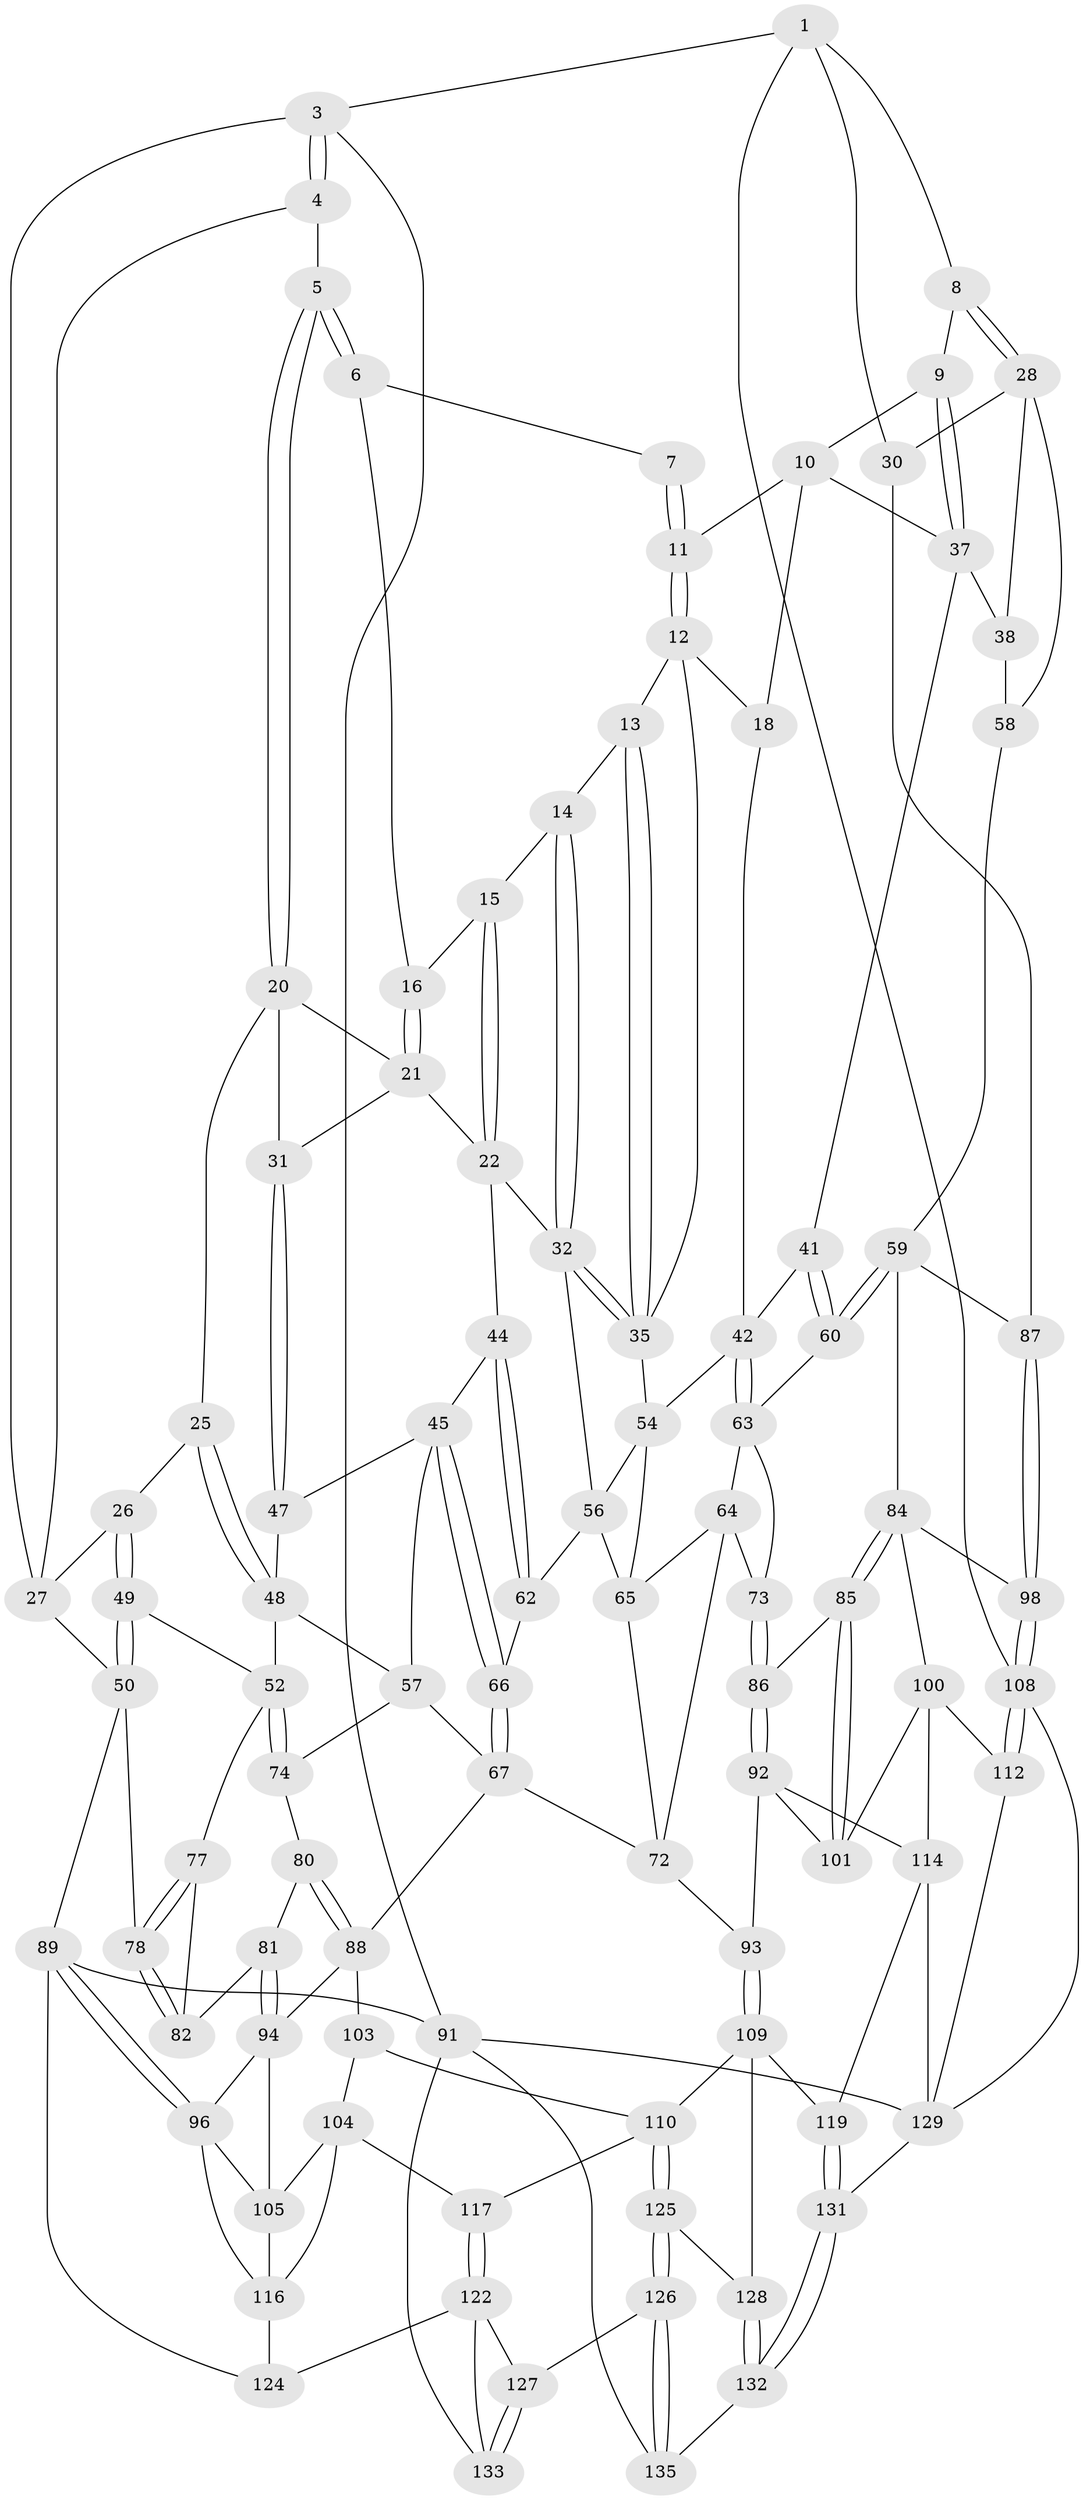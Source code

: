 // Generated by graph-tools (version 1.1) at 2025/52/02/27/25 19:52:37]
// undirected, 94 vertices, 207 edges
graph export_dot {
graph [start="1"]
  node [color=gray90,style=filled];
  1 [pos="+0.8293239427922303+0",super="+2"];
  3 [pos="+0+0"];
  4 [pos="+0.04990711866100616+0"];
  5 [pos="+0.07765321947418648+0"];
  6 [pos="+0.5023459223673161+0"];
  7 [pos="+0.726437093873259+0"];
  8 [pos="+0.9060059598298773+0.06358290022437223"];
  9 [pos="+0.8427680932443504+0.13134298661782284"];
  10 [pos="+0.768176415435827+0.02527691414619119",super="+17"];
  11 [pos="+0.724376461391412+0"];
  12 [pos="+0.6662162858658335+0.12315742185268655",super="+19"];
  13 [pos="+0.6023456139620947+0.10706675221582002"];
  14 [pos="+0.570910377980162+0.09697391922955866"];
  15 [pos="+0.5033440307504531+0"];
  16 [pos="+0.49415295523164715+0"];
  18 [pos="+0.7072550138660786+0.180635384433598"];
  20 [pos="+0.17574106880050705+0",super="+24"];
  21 [pos="+0.3533038484831515+0.09474529794868909",super="+23"];
  22 [pos="+0.4351383674035869+0.16428453965271406",super="+34"];
  25 [pos="+0.16239440785778178+0.170275686795104"];
  26 [pos="+0.08405494842132054+0.20062469781947848"];
  27 [pos="+0.04396536123049842+0.14994036816222928",super="+36"];
  28 [pos="+1+0.14495268004778808",super="+29"];
  30 [pos="+1+0.1574547900097074"];
  31 [pos="+0.32219054282586745+0.18489528681453613"];
  32 [pos="+0.5085973618850839+0.2149163577243415",super="+33"];
  35 [pos="+0.5664219603638291+0.21888075668397083",super="+40"];
  37 [pos="+0.8327891803579103+0.16254800124437527",super="+39"];
  38 [pos="+0.8848832454126514+0.21675014064519177"];
  41 [pos="+0.8627505058423375+0.2752050670883774"];
  42 [pos="+0.7342676288508656+0.27477197962749805",super="+43"];
  44 [pos="+0.45844058590949294+0.2679399785337364"];
  45 [pos="+0.3565195178339714+0.2845912323152815",super="+46"];
  47 [pos="+0.3123787609236301+0.220165972193281"];
  48 [pos="+0.18590184029781012+0.22137338923091834",super="+51"];
  49 [pos="+0.06024213874042322+0.24035276679351936"];
  50 [pos="+0+0.2712476907382065",super="+79"];
  52 [pos="+0.1894666291127693+0.33586061089106095",super="+53"];
  54 [pos="+0.6248165773428986+0.3108165153221443",super="+55"];
  56 [pos="+0.5499257688674386+0.3046409242314253",super="+61"];
  57 [pos="+0.2876994738274352+0.29516883863953225",super="+68"];
  58 [pos="+0.9668378502962571+0.2682996698844568"];
  59 [pos="+0.9099419041412186+0.37600684848875854",super="+83"];
  60 [pos="+0.8842375509668076+0.35877803111789586"];
  62 [pos="+0.4583983704244156+0.3060887747231349"];
  63 [pos="+0.7343462631164868+0.33641981352224154",super="+69"];
  64 [pos="+0.6168160394131431+0.3447474335264432",super="+71"];
  65 [pos="+0.6166018264360967+0.344554822115067",super="+70"];
  66 [pos="+0.37953770388326546+0.3735712514753944"];
  67 [pos="+0.3585381329044025+0.4344273832476549",super="+76"];
  72 [pos="+0.47875388202616076+0.5080158854503745",super="+75"];
  73 [pos="+0.7251864046003533+0.46223395201677636"];
  74 [pos="+0.19837420817724505+0.356495884701707"];
  77 [pos="+0.08034498118342355+0.36912061898894694"];
  78 [pos="+0+0.43724640795090636"];
  80 [pos="+0.2008930628552001+0.44805105478857865"];
  81 [pos="+0.1315104180033745+0.504273784721234"];
  82 [pos="+0.12157047506018814+0.4944225149232391"];
  84 [pos="+0.8715605600586647+0.5114607400839063",super="+99"];
  85 [pos="+0.8408808836740831+0.5293556067577718"];
  86 [pos="+0.7363432826182886+0.5153971072947453"];
  87 [pos="+1+0.4266245142601836"];
  88 [pos="+0.37326603297680905+0.543867670607801",super="+97"];
  89 [pos="+0+0.6692328657986567",super="+90"];
  91 [pos="+0+1",super="+134"];
  92 [pos="+0.7123594217539685+0.5557024766161799",super="+102"];
  93 [pos="+0.5589098069475946+0.625268907275398"];
  94 [pos="+0.13241929748094405+0.5390874442471892",super="+95"];
  96 [pos="+0+0.664083746127301",super="+107"];
  98 [pos="+1+0.52225165220981"];
  100 [pos="+0.9202223865847766+0.642260682173376",super="+113"];
  101 [pos="+0.86705560915308+0.6387372175790249"];
  103 [pos="+0.3251367453792665+0.6064493530168217"];
  104 [pos="+0.31971911335971354+0.6139018608354979",super="+115"];
  105 [pos="+0.11565074288924311+0.6220348250201256",super="+106"];
  108 [pos="+1+0.7305540449114796"];
  109 [pos="+0.5746940840937315+0.7364281160743175",super="+120"];
  110 [pos="+0.45091604281749925+0.7852300890790246",super="+111"];
  112 [pos="+1+0.7435895144588874"];
  114 [pos="+0.7880903826415554+0.7307244334410896",super="+118"];
  116 [pos="+0.23911247893604323+0.7268203353138",super="+121"];
  117 [pos="+0.28938520540800056+0.8081108690950675"];
  119 [pos="+0.710075159112452+0.8118621323402154"];
  122 [pos="+0.28481487377336445+0.8406176806477879",super="+123"];
  124 [pos="+0.10912135596877476+0.8854762187922783"];
  125 [pos="+0.42962811471760187+0.9418523517262036"];
  126 [pos="+0.41184329761723926+0.9599321719697758"];
  127 [pos="+0.3281899497146395+0.9061279302049817"];
  128 [pos="+0.5579577030772119+0.9088998702637334"];
  129 [pos="+0.9375623758438549+0.8519625109007154",super="+130"];
  131 [pos="+0.8045410161798474+1"];
  132 [pos="+0.6719576059171681+1"];
  133 [pos="+0.12506361084732748+1"];
  135 [pos="+0.41620100165625623+1"];
  1 -- 8;
  1 -- 3;
  1 -- 108;
  1 -- 30;
  3 -- 4;
  3 -- 4;
  3 -- 91;
  3 -- 27;
  4 -- 5;
  4 -- 27;
  5 -- 6;
  5 -- 6;
  5 -- 20;
  5 -- 20;
  6 -- 7;
  6 -- 16;
  7 -- 11;
  7 -- 11;
  8 -- 9;
  8 -- 28;
  8 -- 28;
  9 -- 10;
  9 -- 37;
  9 -- 37;
  10 -- 11;
  10 -- 18;
  10 -- 37;
  11 -- 12;
  11 -- 12;
  12 -- 13;
  12 -- 18;
  12 -- 35;
  13 -- 14;
  13 -- 35;
  13 -- 35;
  14 -- 15;
  14 -- 32;
  14 -- 32;
  15 -- 16;
  15 -- 22;
  15 -- 22;
  16 -- 21;
  16 -- 21;
  18 -- 42;
  20 -- 21;
  20 -- 25;
  20 -- 31;
  21 -- 22;
  21 -- 31;
  22 -- 32;
  22 -- 44;
  25 -- 26;
  25 -- 48;
  25 -- 48;
  26 -- 27;
  26 -- 49;
  26 -- 49;
  27 -- 50;
  28 -- 38;
  28 -- 58;
  28 -- 30;
  30 -- 87;
  31 -- 47;
  31 -- 47;
  32 -- 35;
  32 -- 35;
  32 -- 56;
  35 -- 54;
  37 -- 41;
  37 -- 38;
  38 -- 58;
  41 -- 42;
  41 -- 60;
  41 -- 60;
  42 -- 63;
  42 -- 63;
  42 -- 54;
  44 -- 45;
  44 -- 62;
  44 -- 62;
  45 -- 66;
  45 -- 66;
  45 -- 57;
  45 -- 47;
  47 -- 48;
  48 -- 57;
  48 -- 52;
  49 -- 50;
  49 -- 50;
  49 -- 52;
  50 -- 89;
  50 -- 78;
  52 -- 74;
  52 -- 74;
  52 -- 77;
  54 -- 56;
  54 -- 65;
  56 -- 62;
  56 -- 65;
  57 -- 74;
  57 -- 67;
  58 -- 59;
  59 -- 60;
  59 -- 60;
  59 -- 84;
  59 -- 87;
  60 -- 63;
  62 -- 66;
  63 -- 64;
  63 -- 73;
  64 -- 65;
  64 -- 73;
  64 -- 72;
  65 -- 72;
  66 -- 67;
  66 -- 67;
  67 -- 88;
  67 -- 72;
  72 -- 93;
  73 -- 86;
  73 -- 86;
  74 -- 80;
  77 -- 78;
  77 -- 78;
  77 -- 82;
  78 -- 82;
  78 -- 82;
  80 -- 81;
  80 -- 88;
  80 -- 88;
  81 -- 82;
  81 -- 94;
  81 -- 94;
  84 -- 85;
  84 -- 85;
  84 -- 100;
  84 -- 98;
  85 -- 86;
  85 -- 101;
  85 -- 101;
  86 -- 92;
  86 -- 92;
  87 -- 98;
  87 -- 98;
  88 -- 94;
  88 -- 103;
  89 -- 96;
  89 -- 96;
  89 -- 91;
  89 -- 124;
  91 -- 129;
  91 -- 133;
  91 -- 135;
  92 -- 93;
  92 -- 114;
  92 -- 101;
  93 -- 109;
  93 -- 109;
  94 -- 96;
  94 -- 105;
  96 -- 105;
  96 -- 116;
  98 -- 108;
  98 -- 108;
  100 -- 101;
  100 -- 112;
  100 -- 114;
  103 -- 104;
  103 -- 110;
  104 -- 105;
  104 -- 116;
  104 -- 117;
  105 -- 116;
  108 -- 112;
  108 -- 112;
  108 -- 129;
  109 -- 110;
  109 -- 128;
  109 -- 119;
  110 -- 125;
  110 -- 125;
  110 -- 117;
  112 -- 129;
  114 -- 129;
  114 -- 119;
  116 -- 124;
  117 -- 122;
  117 -- 122;
  119 -- 131;
  119 -- 131;
  122 -- 127;
  122 -- 124;
  122 -- 133;
  125 -- 126;
  125 -- 126;
  125 -- 128;
  126 -- 127;
  126 -- 135;
  126 -- 135;
  127 -- 133;
  127 -- 133;
  128 -- 132;
  128 -- 132;
  129 -- 131;
  131 -- 132;
  131 -- 132;
  132 -- 135;
}

